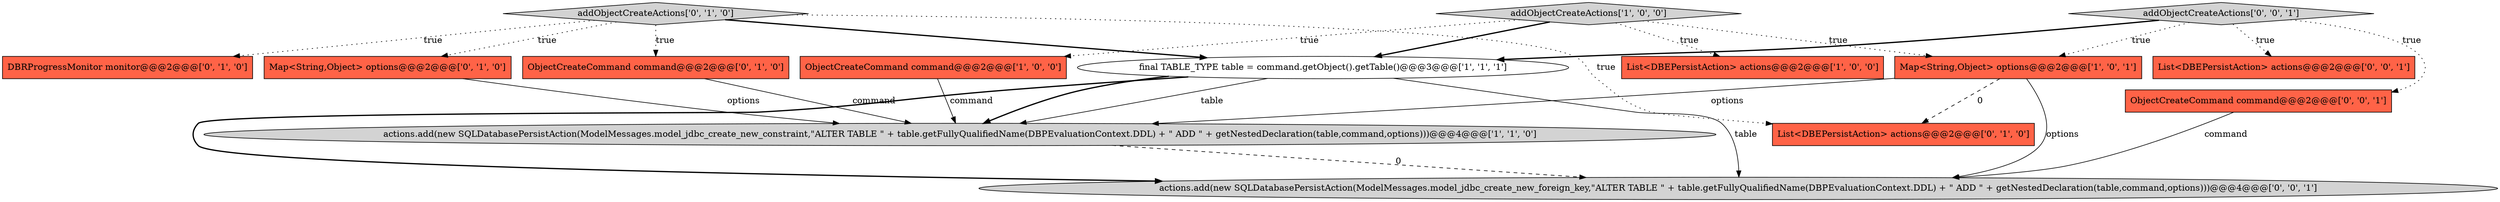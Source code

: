 digraph {
5 [style = filled, label = "actions.add(new SQLDatabasePersistAction(ModelMessages.model_jdbc_create_new_constraint,\"ALTER TABLE \" + table.getFullyQualifiedName(DBPEvaluationContext.DDL) + \" ADD \" + getNestedDeclaration(table,command,options)))@@@4@@@['1', '1', '0']", fillcolor = lightgray, shape = ellipse image = "AAA0AAABBB1BBB"];
3 [style = filled, label = "ObjectCreateCommand command@@@2@@@['1', '0', '0']", fillcolor = tomato, shape = box image = "AAA0AAABBB1BBB"];
4 [style = filled, label = "Map<String,Object> options@@@2@@@['1', '0', '1']", fillcolor = tomato, shape = box image = "AAA0AAABBB1BBB"];
11 [style = filled, label = "List<DBEPersistAction> actions@@@2@@@['0', '0', '1']", fillcolor = tomato, shape = box image = "AAA0AAABBB3BBB"];
1 [style = filled, label = "addObjectCreateActions['1', '0', '0']", fillcolor = lightgray, shape = diamond image = "AAA0AAABBB1BBB"];
10 [style = filled, label = "List<DBEPersistAction> actions@@@2@@@['0', '1', '0']", fillcolor = tomato, shape = box image = "AAA1AAABBB2BBB"];
8 [style = filled, label = "addObjectCreateActions['0', '1', '0']", fillcolor = lightgray, shape = diamond image = "AAA0AAABBB2BBB"];
13 [style = filled, label = "ObjectCreateCommand command@@@2@@@['0', '0', '1']", fillcolor = tomato, shape = box image = "AAA0AAABBB3BBB"];
12 [style = filled, label = "addObjectCreateActions['0', '0', '1']", fillcolor = lightgray, shape = diamond image = "AAA0AAABBB3BBB"];
6 [style = filled, label = "ObjectCreateCommand command@@@2@@@['0', '1', '0']", fillcolor = tomato, shape = box image = "AAA0AAABBB2BBB"];
2 [style = filled, label = "List<DBEPersistAction> actions@@@2@@@['1', '0', '0']", fillcolor = tomato, shape = box image = "AAA0AAABBB1BBB"];
7 [style = filled, label = "Map<String,Object> options@@@2@@@['0', '1', '0']", fillcolor = tomato, shape = box image = "AAA0AAABBB2BBB"];
0 [style = filled, label = "final TABLE_TYPE table = command.getObject().getTable()@@@3@@@['1', '1', '1']", fillcolor = white, shape = ellipse image = "AAA0AAABBB1BBB"];
14 [style = filled, label = "actions.add(new SQLDatabasePersistAction(ModelMessages.model_jdbc_create_new_foreign_key,\"ALTER TABLE \" + table.getFullyQualifiedName(DBPEvaluationContext.DDL) + \" ADD \" + getNestedDeclaration(table,command,options)))@@@4@@@['0', '0', '1']", fillcolor = lightgray, shape = ellipse image = "AAA0AAABBB3BBB"];
9 [style = filled, label = "DBRProgressMonitor monitor@@@2@@@['0', '1', '0']", fillcolor = tomato, shape = box image = "AAA0AAABBB2BBB"];
3->5 [style = solid, label="command"];
5->14 [style = dashed, label="0"];
4->14 [style = solid, label="options"];
13->14 [style = solid, label="command"];
8->7 [style = dotted, label="true"];
1->4 [style = dotted, label="true"];
1->0 [style = bold, label=""];
8->10 [style = dotted, label="true"];
12->0 [style = bold, label=""];
6->5 [style = solid, label="command"];
7->5 [style = solid, label="options"];
0->14 [style = solid, label="table"];
12->11 [style = dotted, label="true"];
1->3 [style = dotted, label="true"];
8->0 [style = bold, label=""];
0->14 [style = bold, label=""];
12->13 [style = dotted, label="true"];
0->5 [style = solid, label="table"];
8->6 [style = dotted, label="true"];
12->4 [style = dotted, label="true"];
4->5 [style = solid, label="options"];
8->9 [style = dotted, label="true"];
1->2 [style = dotted, label="true"];
4->10 [style = dashed, label="0"];
0->5 [style = bold, label=""];
}
